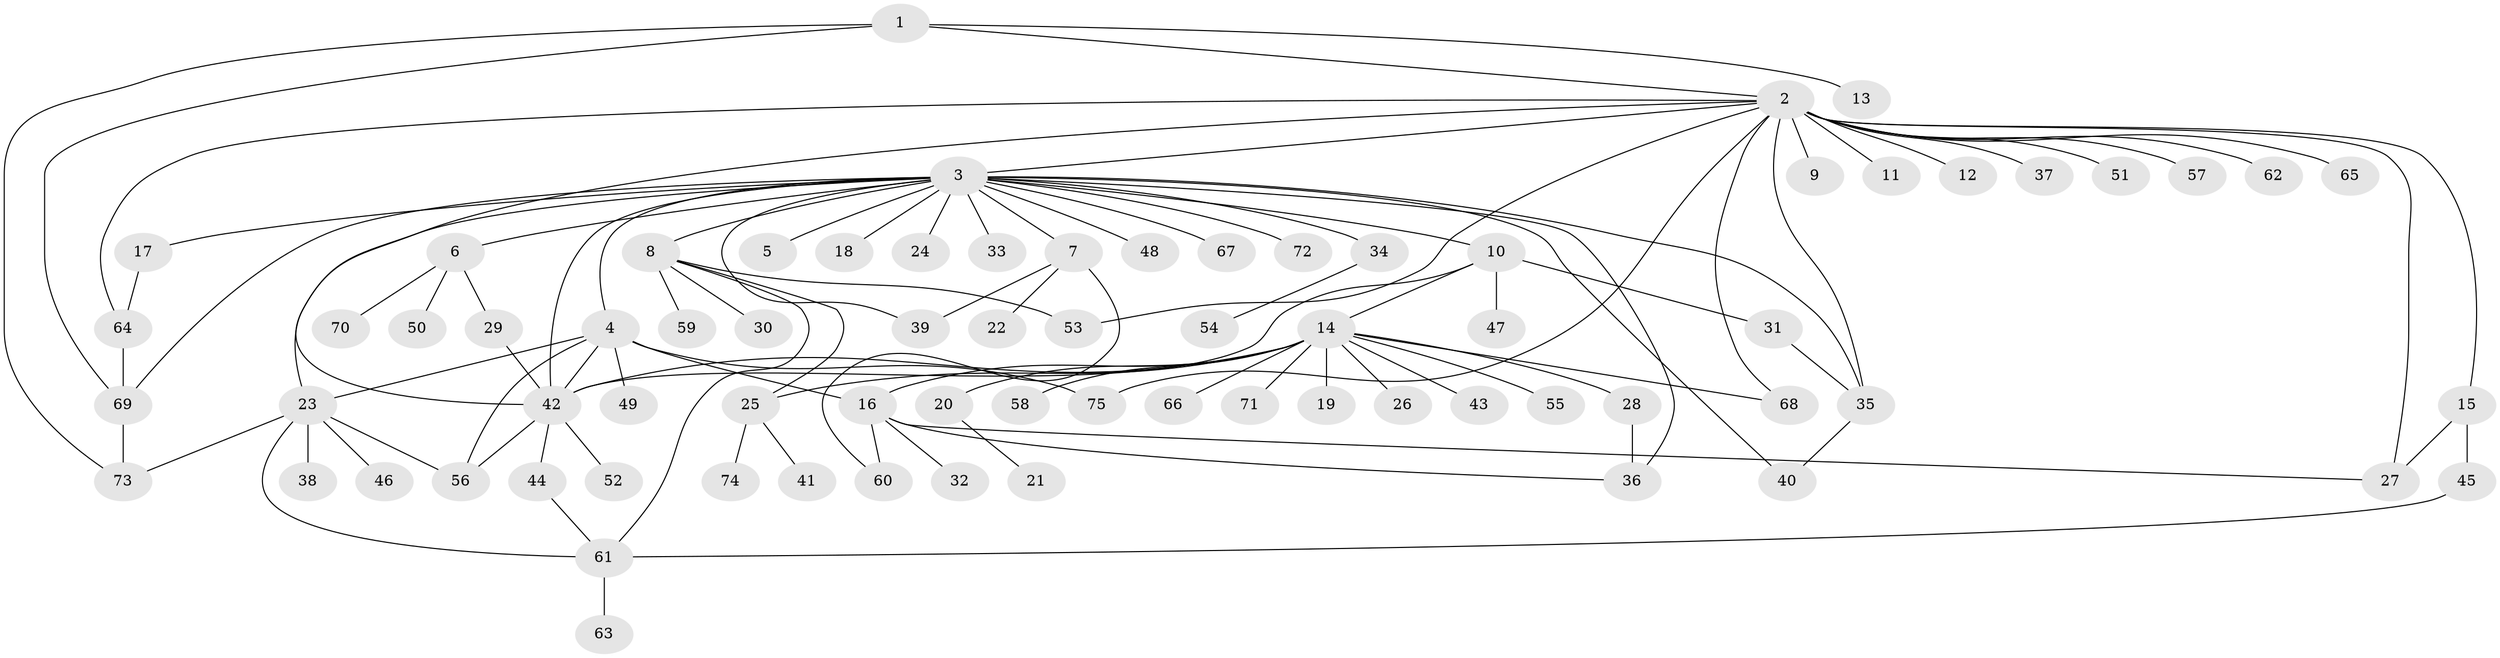 // original degree distribution, {5: 0.04672897196261682, 22: 0.009345794392523364, 26: 0.009345794392523364, 9: 0.018691588785046728, 1: 0.5046728971962616, 4: 0.056074766355140186, 7: 0.018691588785046728, 6: 0.018691588785046728, 2: 0.22429906542056074, 16: 0.009345794392523364, 3: 0.08411214953271028}
// Generated by graph-tools (version 1.1) at 2025/50/03/04/25 22:50:18]
// undirected, 75 vertices, 104 edges
graph export_dot {
  node [color=gray90,style=filled];
  1;
  2;
  3;
  4;
  5;
  6;
  7;
  8;
  9;
  10;
  11;
  12;
  13;
  14;
  15;
  16;
  17;
  18;
  19;
  20;
  21;
  22;
  23;
  24;
  25;
  26;
  27;
  28;
  29;
  30;
  31;
  32;
  33;
  34;
  35;
  36;
  37;
  38;
  39;
  40;
  41;
  42;
  43;
  44;
  45;
  46;
  47;
  48;
  49;
  50;
  51;
  52;
  53;
  54;
  55;
  56;
  57;
  58;
  59;
  60;
  61;
  62;
  63;
  64;
  65;
  66;
  67;
  68;
  69;
  70;
  71;
  72;
  73;
  74;
  75;
  1 -- 2 [weight=1.0];
  1 -- 13 [weight=1.0];
  1 -- 69 [weight=1.0];
  1 -- 73 [weight=1.0];
  2 -- 3 [weight=1.0];
  2 -- 9 [weight=1.0];
  2 -- 11 [weight=1.0];
  2 -- 12 [weight=1.0];
  2 -- 15 [weight=1.0];
  2 -- 27 [weight=1.0];
  2 -- 35 [weight=1.0];
  2 -- 37 [weight=1.0];
  2 -- 42 [weight=2.0];
  2 -- 51 [weight=1.0];
  2 -- 53 [weight=1.0];
  2 -- 57 [weight=1.0];
  2 -- 62 [weight=1.0];
  2 -- 64 [weight=1.0];
  2 -- 65 [weight=1.0];
  2 -- 68 [weight=1.0];
  2 -- 75 [weight=1.0];
  3 -- 4 [weight=1.0];
  3 -- 5 [weight=1.0];
  3 -- 6 [weight=1.0];
  3 -- 7 [weight=1.0];
  3 -- 8 [weight=1.0];
  3 -- 10 [weight=1.0];
  3 -- 17 [weight=1.0];
  3 -- 18 [weight=1.0];
  3 -- 23 [weight=1.0];
  3 -- 24 [weight=1.0];
  3 -- 33 [weight=1.0];
  3 -- 34 [weight=1.0];
  3 -- 35 [weight=1.0];
  3 -- 36 [weight=1.0];
  3 -- 39 [weight=1.0];
  3 -- 40 [weight=1.0];
  3 -- 42 [weight=1.0];
  3 -- 48 [weight=1.0];
  3 -- 67 [weight=1.0];
  3 -- 69 [weight=1.0];
  3 -- 72 [weight=1.0];
  4 -- 16 [weight=1.0];
  4 -- 23 [weight=1.0];
  4 -- 42 [weight=1.0];
  4 -- 49 [weight=1.0];
  4 -- 56 [weight=1.0];
  4 -- 75 [weight=1.0];
  6 -- 29 [weight=1.0];
  6 -- 50 [weight=1.0];
  6 -- 70 [weight=1.0];
  7 -- 22 [weight=1.0];
  7 -- 39 [weight=1.0];
  7 -- 60 [weight=1.0];
  8 -- 25 [weight=1.0];
  8 -- 30 [weight=1.0];
  8 -- 53 [weight=1.0];
  8 -- 59 [weight=1.0];
  8 -- 61 [weight=1.0];
  10 -- 14 [weight=1.0];
  10 -- 31 [weight=1.0];
  10 -- 42 [weight=1.0];
  10 -- 47 [weight=1.0];
  14 -- 16 [weight=1.0];
  14 -- 19 [weight=1.0];
  14 -- 20 [weight=1.0];
  14 -- 25 [weight=1.0];
  14 -- 26 [weight=1.0];
  14 -- 28 [weight=1.0];
  14 -- 42 [weight=1.0];
  14 -- 43 [weight=1.0];
  14 -- 55 [weight=1.0];
  14 -- 58 [weight=1.0];
  14 -- 66 [weight=1.0];
  14 -- 68 [weight=1.0];
  14 -- 71 [weight=1.0];
  15 -- 27 [weight=1.0];
  15 -- 45 [weight=1.0];
  16 -- 27 [weight=1.0];
  16 -- 32 [weight=1.0];
  16 -- 36 [weight=1.0];
  16 -- 60 [weight=1.0];
  17 -- 64 [weight=1.0];
  20 -- 21 [weight=1.0];
  23 -- 38 [weight=1.0];
  23 -- 46 [weight=1.0];
  23 -- 56 [weight=1.0];
  23 -- 61 [weight=1.0];
  23 -- 73 [weight=1.0];
  25 -- 41 [weight=1.0];
  25 -- 74 [weight=1.0];
  28 -- 36 [weight=1.0];
  29 -- 42 [weight=1.0];
  31 -- 35 [weight=1.0];
  34 -- 54 [weight=1.0];
  35 -- 40 [weight=1.0];
  42 -- 44 [weight=1.0];
  42 -- 52 [weight=3.0];
  42 -- 56 [weight=1.0];
  44 -- 61 [weight=1.0];
  45 -- 61 [weight=1.0];
  61 -- 63 [weight=1.0];
  64 -- 69 [weight=1.0];
  69 -- 73 [weight=1.0];
}
